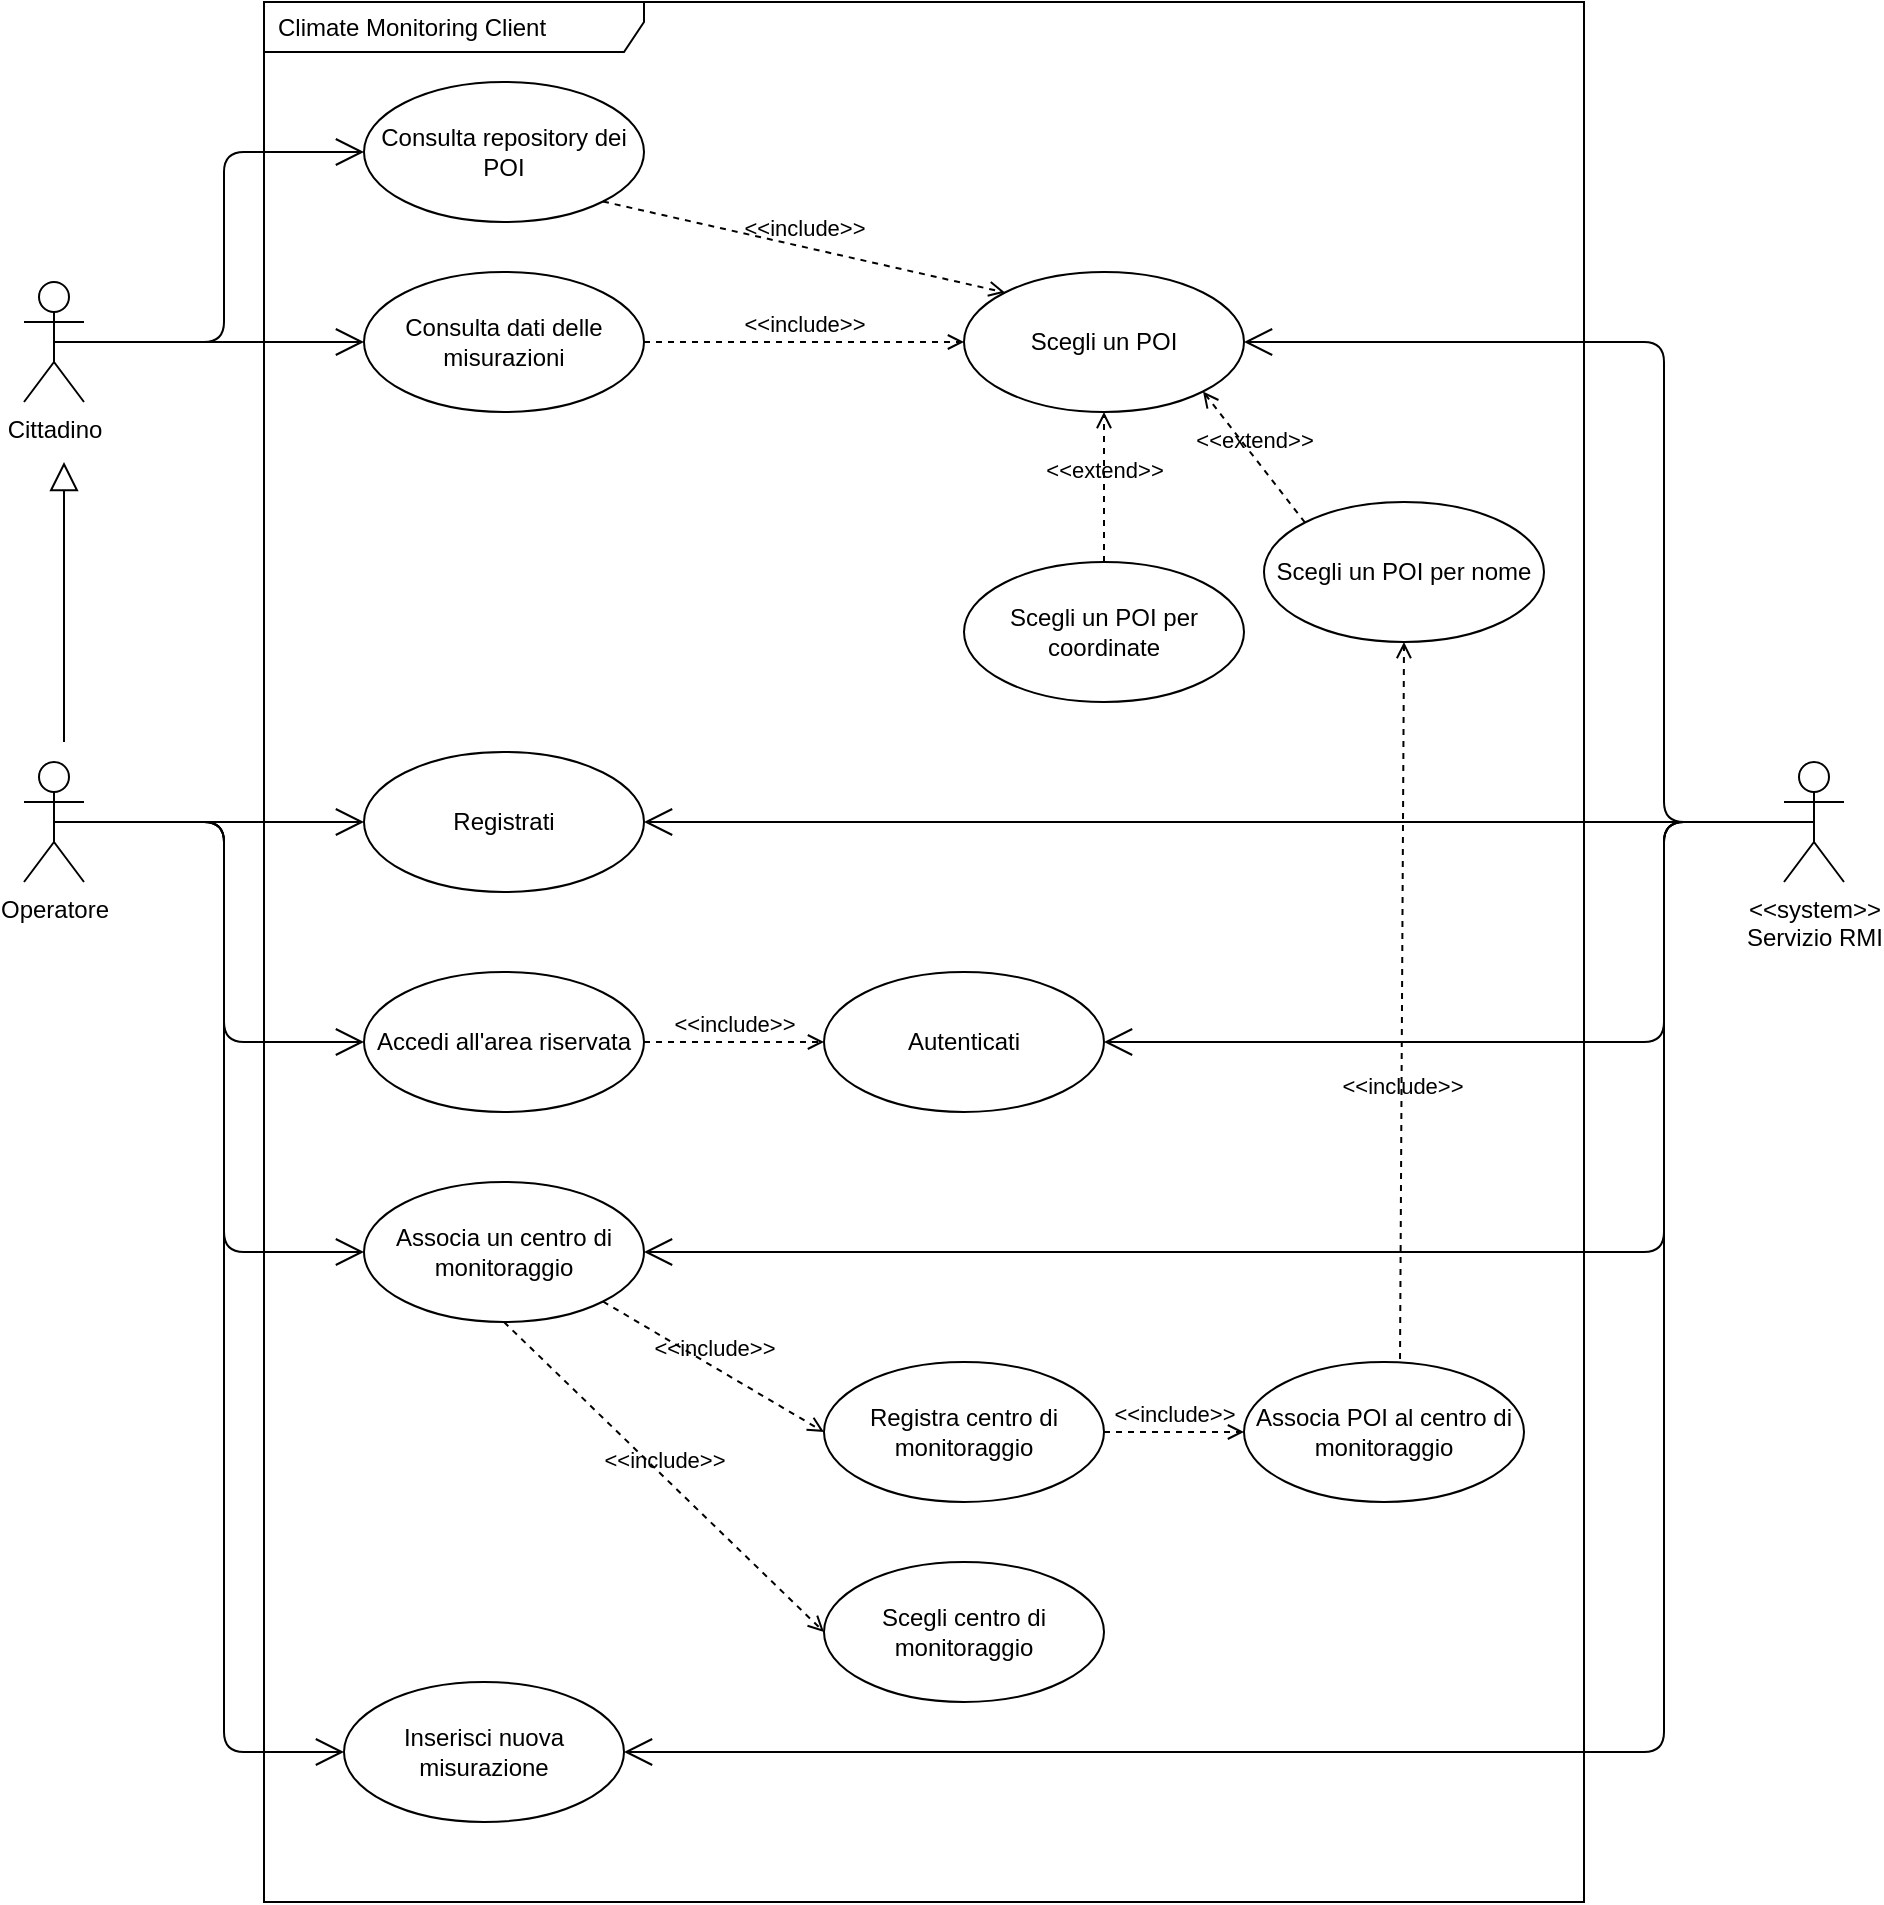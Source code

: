 <mxfile>
    <diagram id="Z_BuT-N2rbeQhxymySNZ" name="Page-1">
        <mxGraphModel dx="1848" dy="615" grid="1" gridSize="10" guides="1" tooltips="1" connect="1" arrows="1" fold="1" page="1" pageScale="1" pageWidth="827" pageHeight="1169" math="0" shadow="0">
            <root>
                <mxCell id="0"/>
                <mxCell id="1" parent="0"/>
                <mxCell id="2" value="Climate Monitoring Client&amp;nbsp;" style="shape=umlFrame;whiteSpace=wrap;html=1;width=190;height=25;boundedLbl=1;verticalAlign=middle;align=left;spacingLeft=5;shadow=0;" parent="1" vertex="1">
                    <mxGeometry x="100" y="40" width="660" height="950" as="geometry"/>
                </mxCell>
                <mxCell id="3" value="Cittadino" style="shape=umlActor;verticalLabelPosition=bottom;verticalAlign=top;html=1;" parent="1" vertex="1">
                    <mxGeometry x="-20" y="180" width="30" height="60" as="geometry"/>
                </mxCell>
                <mxCell id="5" value="Operatore" style="shape=umlActor;verticalLabelPosition=bottom;verticalAlign=top;html=1;" parent="1" vertex="1">
                    <mxGeometry x="-20" y="420" width="30" height="60" as="geometry"/>
                </mxCell>
                <mxCell id="6" value="" style="edgeStyle=none;html=1;endSize=12;endArrow=block;endFill=0;" parent="1" edge="1">
                    <mxGeometry width="160" relative="1" as="geometry">
                        <mxPoint y="410" as="sourcePoint"/>
                        <mxPoint y="270" as="targetPoint"/>
                        <Array as="points"/>
                    </mxGeometry>
                </mxCell>
                <mxCell id="10" value="&amp;lt;&amp;lt;system&amp;gt;&amp;gt;&lt;br&gt;Servizio RMI" style="shape=umlActor;verticalLabelPosition=bottom;verticalAlign=top;html=1;outlineConnect=0;" parent="1" vertex="1">
                    <mxGeometry x="860" y="420" width="30" height="60" as="geometry"/>
                </mxCell>
                <mxCell id="11" value="Consulta dati delle misurazioni" style="ellipse;whiteSpace=wrap;html=1;" parent="1" vertex="1">
                    <mxGeometry x="150" y="175" width="140" height="70" as="geometry"/>
                </mxCell>
                <mxCell id="12" value="Scegli un POI" style="ellipse;whiteSpace=wrap;html=1;" parent="1" vertex="1">
                    <mxGeometry x="450" y="175" width="140" height="70" as="geometry"/>
                </mxCell>
                <mxCell id="13" value="Scegli un POI per nome" style="ellipse;whiteSpace=wrap;html=1;" parent="1" vertex="1">
                    <mxGeometry x="600" y="290" width="140" height="70" as="geometry"/>
                </mxCell>
                <mxCell id="14" value="Scegli un POI per coordinate" style="ellipse;whiteSpace=wrap;html=1;" parent="1" vertex="1">
                    <mxGeometry x="450" y="320" width="140" height="70" as="geometry"/>
                </mxCell>
                <mxCell id="16" value="" style="endArrow=open;endFill=1;endSize=12;html=1;exitX=0.5;exitY=0.5;exitDx=0;exitDy=0;exitPerimeter=0;entryX=0;entryY=0.5;entryDx=0;entryDy=0;" parent="1" source="3" target="11" edge="1">
                    <mxGeometry width="160" relative="1" as="geometry">
                        <mxPoint x="190" y="250" as="sourcePoint"/>
                        <mxPoint x="350" y="250" as="targetPoint"/>
                    </mxGeometry>
                </mxCell>
                <mxCell id="17" value="&amp;lt;&amp;lt;include&amp;gt;&amp;gt;" style="html=1;verticalAlign=bottom;labelBackgroundColor=none;endArrow=open;endFill=0;dashed=1;exitX=1;exitY=0.5;exitDx=0;exitDy=0;entryX=0;entryY=0.5;entryDx=0;entryDy=0;" parent="1" source="11" target="12" edge="1">
                    <mxGeometry width="160" relative="1" as="geometry">
                        <mxPoint x="340" y="200" as="sourcePoint"/>
                        <mxPoint x="500" y="200" as="targetPoint"/>
                    </mxGeometry>
                </mxCell>
                <mxCell id="18" value="&amp;lt;&amp;lt;extend&amp;gt;&amp;gt;" style="html=1;verticalAlign=bottom;labelBackgroundColor=none;endArrow=open;endFill=0;dashed=1;exitX=0.5;exitY=0;exitDx=0;exitDy=0;entryX=0.5;entryY=1;entryDx=0;entryDy=0;" parent="1" source="14" target="12" edge="1">
                    <mxGeometry width="160" relative="1" as="geometry">
                        <mxPoint x="280" y="310" as="sourcePoint"/>
                        <mxPoint x="500" y="250" as="targetPoint"/>
                    </mxGeometry>
                </mxCell>
                <mxCell id="19" value="&amp;lt;&amp;lt;extend&amp;gt;&amp;gt;" style="html=1;verticalAlign=bottom;labelBackgroundColor=none;endArrow=open;endFill=0;dashed=1;entryX=1;entryY=1;entryDx=0;entryDy=0;exitX=0;exitY=0;exitDx=0;exitDy=0;" parent="1" source="13" target="12" edge="1">
                    <mxGeometry width="160" relative="1" as="geometry">
                        <mxPoint x="550" y="350" as="sourcePoint"/>
                        <mxPoint x="630" y="350" as="targetPoint"/>
                    </mxGeometry>
                </mxCell>
                <mxCell id="21" value="" style="endArrow=open;endFill=1;endSize=12;html=1;exitX=0.5;exitY=0.5;exitDx=0;exitDy=0;exitPerimeter=0;entryX=1;entryY=0.5;entryDx=0;entryDy=0;" parent="1" source="10" target="12" edge="1">
                    <mxGeometry width="160" relative="1" as="geometry">
                        <mxPoint x="5" y="170" as="sourcePoint"/>
                        <mxPoint x="190" y="185" as="targetPoint"/>
                        <Array as="points">
                            <mxPoint x="800" y="450"/>
                            <mxPoint x="800" y="210"/>
                        </Array>
                    </mxGeometry>
                </mxCell>
                <mxCell id="22" value="Registrati" style="ellipse;whiteSpace=wrap;html=1;" parent="1" vertex="1">
                    <mxGeometry x="150" y="415" width="140" height="70" as="geometry"/>
                </mxCell>
                <mxCell id="23" value="Accedi all'area riservata" style="ellipse;whiteSpace=wrap;html=1;" parent="1" vertex="1">
                    <mxGeometry x="150" y="525" width="140" height="70" as="geometry"/>
                </mxCell>
                <mxCell id="24" value="Autenticati" style="ellipse;whiteSpace=wrap;html=1;" parent="1" vertex="1">
                    <mxGeometry x="380" y="525" width="140" height="70" as="geometry"/>
                </mxCell>
                <mxCell id="26" value="&amp;lt;&amp;lt;include&amp;gt;&amp;gt;" style="html=1;verticalAlign=bottom;labelBackgroundColor=none;endArrow=open;endFill=0;dashed=1;entryX=0;entryY=0.5;entryDx=0;entryDy=0;exitX=1;exitY=0.5;exitDx=0;exitDy=0;" parent="1" source="23" target="24" edge="1">
                    <mxGeometry width="160" relative="1" as="geometry">
                        <mxPoint x="290" y="565" as="sourcePoint"/>
                        <mxPoint x="450" y="565" as="targetPoint"/>
                    </mxGeometry>
                </mxCell>
                <mxCell id="27" value="" style="endArrow=open;endFill=1;endSize=12;html=1;exitX=0.5;exitY=0.5;exitDx=0;exitDy=0;exitPerimeter=0;entryX=0;entryY=0.5;entryDx=0;entryDy=0;" parent="1" source="5" target="22" edge="1">
                    <mxGeometry width="160" relative="1" as="geometry">
                        <mxPoint x="15" y="180" as="sourcePoint"/>
                        <mxPoint x="200" y="195" as="targetPoint"/>
                    </mxGeometry>
                </mxCell>
                <mxCell id="28" value="" style="endArrow=open;endFill=1;endSize=12;html=1;exitX=0.5;exitY=0.5;exitDx=0;exitDy=0;exitPerimeter=0;entryX=0;entryY=0.5;entryDx=0;entryDy=0;" parent="1" source="5" target="23" edge="1">
                    <mxGeometry width="160" relative="1" as="geometry">
                        <mxPoint x="5" y="470" as="sourcePoint"/>
                        <mxPoint x="160" y="475" as="targetPoint"/>
                        <Array as="points">
                            <mxPoint x="80" y="450"/>
                            <mxPoint x="80" y="560"/>
                        </Array>
                    </mxGeometry>
                </mxCell>
                <mxCell id="30" value="Registra centro di monitoraggio" style="ellipse;whiteSpace=wrap;html=1;" parent="1" vertex="1">
                    <mxGeometry x="380" y="720" width="140" height="70" as="geometry"/>
                </mxCell>
                <mxCell id="31" value="Associa un centro di monitoraggio" style="ellipse;whiteSpace=wrap;html=1;" parent="1" vertex="1">
                    <mxGeometry x="150" y="630" width="140" height="70" as="geometry"/>
                </mxCell>
                <mxCell id="32" value="Inserisci nuova misurazione" style="ellipse;whiteSpace=wrap;html=1;" parent="1" vertex="1">
                    <mxGeometry x="140" y="880" width="140" height="70" as="geometry"/>
                </mxCell>
                <mxCell id="34" value="" style="endArrow=open;endFill=1;endSize=12;html=1;exitX=0.5;exitY=0.5;exitDx=0;exitDy=0;exitPerimeter=0;entryX=0;entryY=0.5;entryDx=0;entryDy=0;" parent="1" source="5" target="31" edge="1">
                    <mxGeometry width="160" relative="1" as="geometry">
                        <mxPoint x="15" y="480" as="sourcePoint"/>
                        <mxPoint x="170" y="585" as="targetPoint"/>
                        <Array as="points">
                            <mxPoint x="80" y="450"/>
                            <mxPoint x="80" y="665"/>
                        </Array>
                    </mxGeometry>
                </mxCell>
                <mxCell id="35" value="" style="endArrow=open;endFill=1;endSize=12;html=1;exitX=0.5;exitY=0.5;exitDx=0;exitDy=0;exitPerimeter=0;entryX=0;entryY=0.5;entryDx=0;entryDy=0;" parent="1" source="5" target="32" edge="1">
                    <mxGeometry width="160" relative="1" as="geometry">
                        <mxPoint x="25" y="490" as="sourcePoint"/>
                        <mxPoint x="180" y="595" as="targetPoint"/>
                        <Array as="points">
                            <mxPoint x="80" y="450"/>
                            <mxPoint x="80" y="915"/>
                        </Array>
                    </mxGeometry>
                </mxCell>
                <mxCell id="37" value="&amp;lt;&amp;lt;include&amp;gt;&amp;gt;" style="html=1;verticalAlign=bottom;labelBackgroundColor=none;endArrow=open;endFill=0;dashed=1;entryX=0.5;entryY=1;entryDx=0;entryDy=0;exitX=0.557;exitY=0.064;exitDx=0;exitDy=0;exitPerimeter=0;" parent="1" source="39" target="13" edge="1">
                    <mxGeometry x="-0.267" width="160" relative="1" as="geometry">
                        <mxPoint x="230" y="700" as="sourcePoint"/>
                        <mxPoint x="230" y="770" as="targetPoint"/>
                        <mxPoint as="offset"/>
                        <Array as="points"/>
                    </mxGeometry>
                </mxCell>
                <mxCell id="39" value="Associa POI al centro di monitoraggio" style="ellipse;whiteSpace=wrap;html=1;" parent="1" vertex="1">
                    <mxGeometry x="590" y="720" width="140" height="70" as="geometry"/>
                </mxCell>
                <mxCell id="40" value="Scegli centro di monitoraggio" style="ellipse;whiteSpace=wrap;html=1;" parent="1" vertex="1">
                    <mxGeometry x="380" y="820" width="140" height="70" as="geometry"/>
                </mxCell>
                <mxCell id="47" value="" style="endArrow=open;endFill=1;endSize=12;html=1;exitX=0.5;exitY=0.5;exitDx=0;exitDy=0;exitPerimeter=0;entryX=1;entryY=0.5;entryDx=0;entryDy=0;" parent="1" source="10" target="32" edge="1">
                    <mxGeometry width="160" relative="1" as="geometry">
                        <mxPoint x="885" y="460" as="sourcePoint"/>
                        <mxPoint x="470" y="735" as="targetPoint"/>
                        <Array as="points">
                            <mxPoint x="800" y="450"/>
                            <mxPoint x="800" y="915"/>
                        </Array>
                    </mxGeometry>
                </mxCell>
                <mxCell id="48" value="" style="endArrow=open;endFill=1;endSize=12;html=1;exitX=0.5;exitY=0.5;exitDx=0;exitDy=0;exitPerimeter=0;entryX=1;entryY=0.5;entryDx=0;entryDy=0;" parent="1" source="10" target="22" edge="1">
                    <mxGeometry width="160" relative="1" as="geometry">
                        <mxPoint x="885" y="460" as="sourcePoint"/>
                        <mxPoint x="630" y="575" as="targetPoint"/>
                    </mxGeometry>
                </mxCell>
                <mxCell id="76" value="" style="endArrow=open;endFill=1;endSize=12;html=1;exitX=0.5;exitY=0.5;exitDx=0;exitDy=0;exitPerimeter=0;entryX=1;entryY=0.5;entryDx=0;entryDy=0;" parent="1" source="10" target="24" edge="1">
                    <mxGeometry width="160" relative="1" as="geometry">
                        <mxPoint x="945" y="560" as="sourcePoint"/>
                        <mxPoint x="300" y="470" as="targetPoint"/>
                        <Array as="points">
                            <mxPoint x="800" y="450"/>
                            <mxPoint x="800" y="560"/>
                        </Array>
                    </mxGeometry>
                </mxCell>
                <mxCell id="OpFJVqeJ-bgPtQgnmZy2-77" value="Consulta repository dei POI" style="ellipse;whiteSpace=wrap;html=1;" parent="1" vertex="1">
                    <mxGeometry x="150" y="80" width="140" height="70" as="geometry"/>
                </mxCell>
                <mxCell id="OpFJVqeJ-bgPtQgnmZy2-79" value="" style="endArrow=open;endFill=1;endSize=12;html=1;exitX=0.5;exitY=0.5;exitDx=0;exitDy=0;exitPerimeter=0;entryX=0;entryY=0.5;entryDx=0;entryDy=0;" parent="1" source="3" target="OpFJVqeJ-bgPtQgnmZy2-77" edge="1">
                    <mxGeometry width="160" relative="1" as="geometry">
                        <mxPoint x="5" y="220" as="sourcePoint"/>
                        <mxPoint x="210" y="225" as="targetPoint"/>
                        <Array as="points">
                            <mxPoint x="80" y="210"/>
                            <mxPoint x="80" y="115"/>
                        </Array>
                    </mxGeometry>
                </mxCell>
                <mxCell id="OpFJVqeJ-bgPtQgnmZy2-81" value="&amp;lt;&amp;lt;include&amp;gt;&amp;gt;" style="html=1;verticalAlign=bottom;labelBackgroundColor=none;endArrow=open;endFill=0;dashed=1;exitX=1;exitY=1;exitDx=0;exitDy=0;entryX=0;entryY=0;entryDx=0;entryDy=0;" parent="1" source="OpFJVqeJ-bgPtQgnmZy2-77" target="12" edge="1">
                    <mxGeometry width="160" relative="1" as="geometry">
                        <mxPoint x="329" y="250" as="sourcePoint"/>
                        <mxPoint x="551" y="260" as="targetPoint"/>
                    </mxGeometry>
                </mxCell>
                <mxCell id="IhDFcP2H-CDH3egl_4eO-76" value="&amp;lt;&amp;lt;include&amp;gt;&amp;gt;" style="html=1;verticalAlign=bottom;labelBackgroundColor=none;endArrow=open;endFill=0;dashed=1;entryX=0;entryY=0.5;entryDx=0;entryDy=0;exitX=1;exitY=1;exitDx=0;exitDy=0;" parent="1" source="31" target="30" edge="1">
                    <mxGeometry width="160" relative="1" as="geometry">
                        <mxPoint x="300" y="570" as="sourcePoint"/>
                        <mxPoint x="390" y="570" as="targetPoint"/>
                    </mxGeometry>
                </mxCell>
                <mxCell id="IhDFcP2H-CDH3egl_4eO-77" value="&amp;lt;&amp;lt;include&amp;gt;&amp;gt;" style="html=1;verticalAlign=bottom;labelBackgroundColor=none;endArrow=open;endFill=0;dashed=1;entryX=0;entryY=0.5;entryDx=0;entryDy=0;exitX=0.5;exitY=1;exitDx=0;exitDy=0;" parent="1" source="31" target="40" edge="1">
                    <mxGeometry width="160" relative="1" as="geometry">
                        <mxPoint x="300" y="745" as="sourcePoint"/>
                        <mxPoint x="400" y="675" as="targetPoint"/>
                    </mxGeometry>
                </mxCell>
                <mxCell id="IhDFcP2H-CDH3egl_4eO-78" value="&amp;lt;&amp;lt;include&amp;gt;&amp;gt;" style="html=1;verticalAlign=bottom;labelBackgroundColor=none;endArrow=open;endFill=0;dashed=1;entryX=0;entryY=0.5;entryDx=0;entryDy=0;exitX=1;exitY=0.5;exitDx=0;exitDy=0;" parent="1" source="30" target="39" edge="1">
                    <mxGeometry width="160" relative="1" as="geometry">
                        <mxPoint x="290" y="675" as="sourcePoint"/>
                        <mxPoint x="360" y="675" as="targetPoint"/>
                    </mxGeometry>
                </mxCell>
                <mxCell id="IhDFcP2H-CDH3egl_4eO-80" value="" style="endArrow=open;endFill=1;endSize=12;html=1;exitX=0.5;exitY=0.5;exitDx=0;exitDy=0;exitPerimeter=0;entryX=1;entryY=0.5;entryDx=0;entryDy=0;" parent="1" source="10" target="31" edge="1">
                    <mxGeometry width="160" relative="1" as="geometry">
                        <mxPoint x="885" y="460" as="sourcePoint"/>
                        <mxPoint x="530" y="570" as="targetPoint"/>
                        <Array as="points">
                            <mxPoint x="800" y="450"/>
                            <mxPoint x="800" y="665"/>
                        </Array>
                    </mxGeometry>
                </mxCell>
            </root>
        </mxGraphModel>
    </diagram>
</mxfile>
